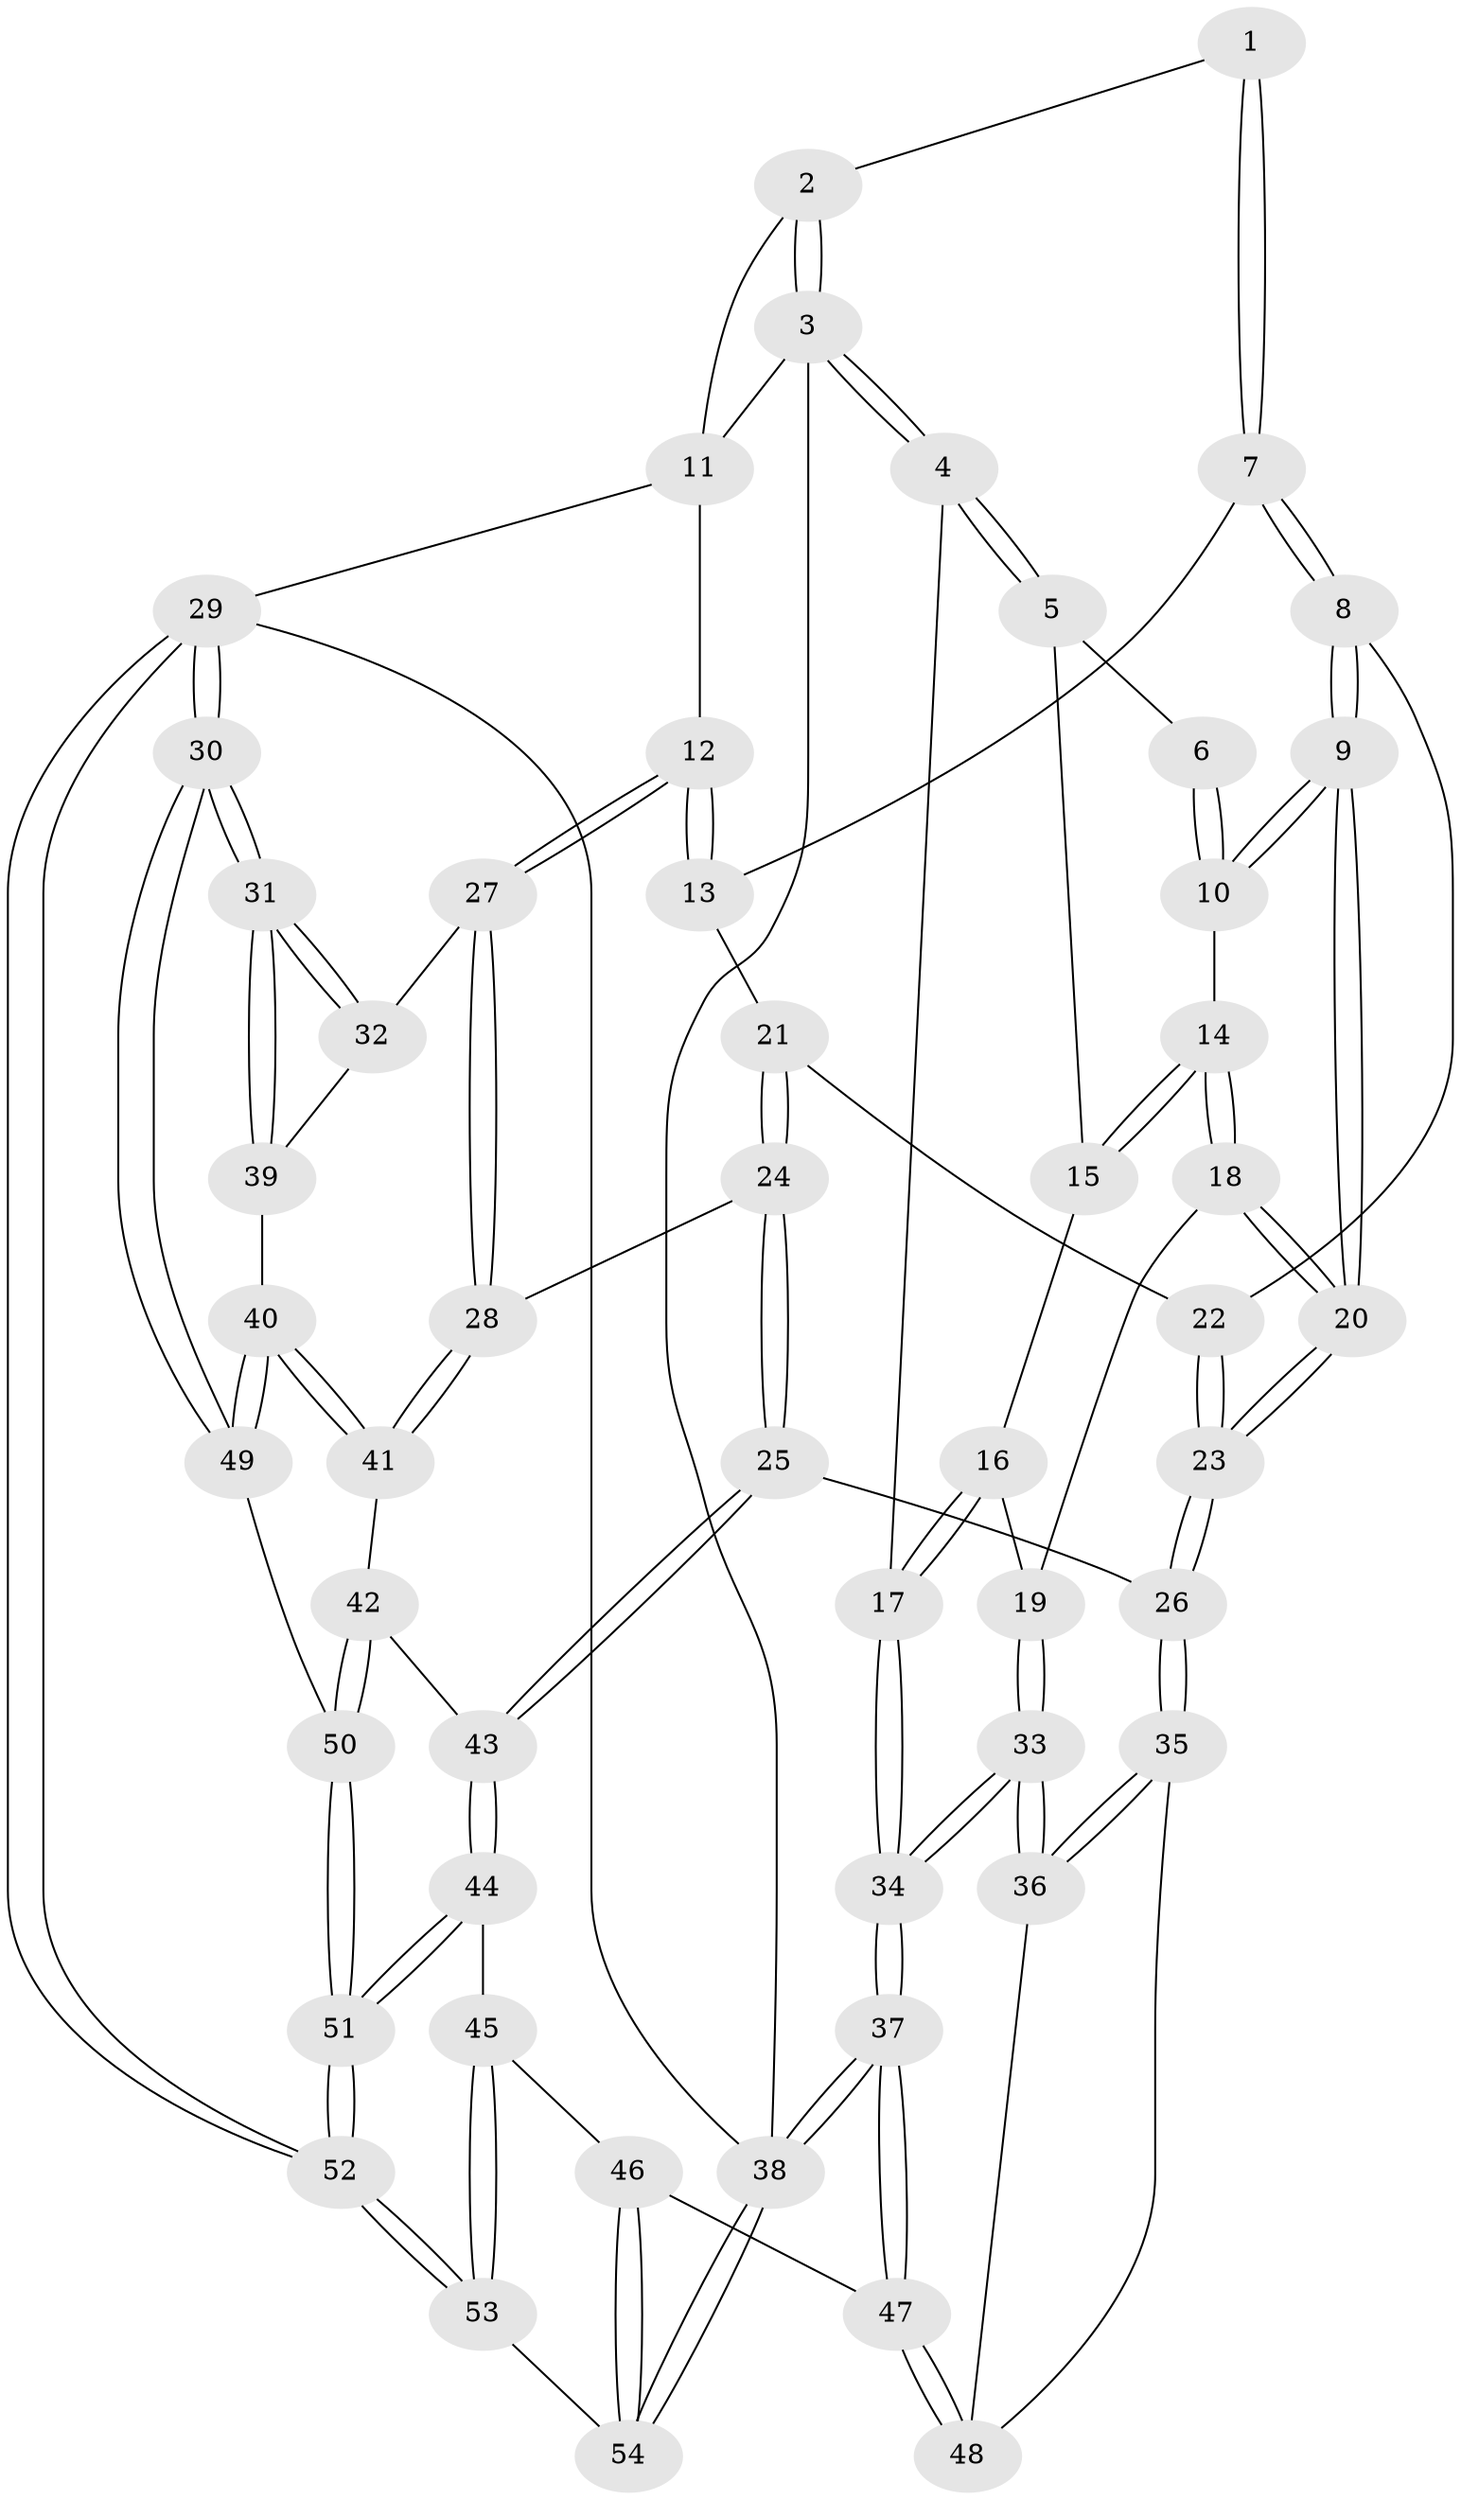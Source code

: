 // Generated by graph-tools (version 1.1) at 2025/16/03/09/25 04:16:50]
// undirected, 54 vertices, 132 edges
graph export_dot {
graph [start="1"]
  node [color=gray90,style=filled];
  1 [pos="+0.4544610429794341+0.08106480882748635"];
  2 [pos="+0.5046824538295925+0"];
  3 [pos="+0+0"];
  4 [pos="+0+0"];
  5 [pos="+0+0.07704462660602489"];
  6 [pos="+0.34416818854465003+0.12936719184158565"];
  7 [pos="+0.5262622423901617+0.2749726602368199"];
  8 [pos="+0.44941309621665787+0.39879746887211365"];
  9 [pos="+0.3933539958921251+0.4651408858650543"];
  10 [pos="+0.24356479072742615+0.3015465450559377"];
  11 [pos="+1+0"];
  12 [pos="+1+0.1844968655462314"];
  13 [pos="+0.6974726513178146+0.3294480542360751"];
  14 [pos="+0.17821021108991494+0.3108787976288034"];
  15 [pos="+0.10620228696444622+0.2774971052078359"];
  16 [pos="+0.06799165026303247+0.34426716846243827"];
  17 [pos="+0+0.48261033299850487"];
  18 [pos="+0.15719232589084298+0.52094759550446"];
  19 [pos="+0.08703601098482518+0.551294288369798"];
  20 [pos="+0.3793346092791234+0.52871150705166"];
  21 [pos="+0.6686386760595048+0.5014630639461005"];
  22 [pos="+0.6607876218903656+0.5018506818462987"];
  23 [pos="+0.4008675780407929+0.5758507722352892"];
  24 [pos="+0.7376581336739547+0.6242076628977588"];
  25 [pos="+0.5481615216093619+0.7006500364895473"];
  26 [pos="+0.41409076023991226+0.6435267768971467"];
  27 [pos="+1+0.3905307244325664"];
  28 [pos="+0.7399886638659855+0.6249291506207124"];
  29 [pos="+1+1"];
  30 [pos="+1+1"];
  31 [pos="+1+0.953844319005544"];
  32 [pos="+1+0.40817754494074715"];
  33 [pos="+0+0.6814604819454009"];
  34 [pos="+0+0.7080574248465066"];
  35 [pos="+0.3791181248468079+0.6937778467674821"];
  36 [pos="+0+0.6827522189339986"];
  37 [pos="+0+0.8276508637252586"];
  38 [pos="+0+1"];
  39 [pos="+0.886604737657022+0.7798247700714303"];
  40 [pos="+0.8312010790266555+0.7919370783949369"];
  41 [pos="+0.7759881907124283+0.712958309142298"];
  42 [pos="+0.6289843669108868+0.8335883973405475"];
  43 [pos="+0.590718661044193+0.8316062490743138"];
  44 [pos="+0.5759710706442616+0.8646887964583486"];
  45 [pos="+0.5562125581748589+0.8806279091397377"];
  46 [pos="+0.33596945819576124+0.8648983411095607"];
  47 [pos="+0.33468686347845594+0.8564361161016557"];
  48 [pos="+0.33477635550929774+0.8297889163229941"];
  49 [pos="+0.8126197892219139+0.8511934938783369"];
  50 [pos="+0.7685474122429926+0.8866612924330642"];
  51 [pos="+0.7143062454966684+1"];
  52 [pos="+0.7107350366385353+1"];
  53 [pos="+0.4397034582955496+1"];
  54 [pos="+0.26853262887945484+1"];
  1 -- 2;
  1 -- 7;
  1 -- 7;
  2 -- 3;
  2 -- 3;
  2 -- 11;
  3 -- 4;
  3 -- 4;
  3 -- 11;
  3 -- 38;
  4 -- 5;
  4 -- 5;
  4 -- 17;
  5 -- 6;
  5 -- 15;
  6 -- 10;
  6 -- 10;
  7 -- 8;
  7 -- 8;
  7 -- 13;
  8 -- 9;
  8 -- 9;
  8 -- 22;
  9 -- 10;
  9 -- 10;
  9 -- 20;
  9 -- 20;
  10 -- 14;
  11 -- 12;
  11 -- 29;
  12 -- 13;
  12 -- 13;
  12 -- 27;
  12 -- 27;
  13 -- 21;
  14 -- 15;
  14 -- 15;
  14 -- 18;
  14 -- 18;
  15 -- 16;
  16 -- 17;
  16 -- 17;
  16 -- 19;
  17 -- 34;
  17 -- 34;
  18 -- 19;
  18 -- 20;
  18 -- 20;
  19 -- 33;
  19 -- 33;
  20 -- 23;
  20 -- 23;
  21 -- 22;
  21 -- 24;
  21 -- 24;
  22 -- 23;
  22 -- 23;
  23 -- 26;
  23 -- 26;
  24 -- 25;
  24 -- 25;
  24 -- 28;
  25 -- 26;
  25 -- 43;
  25 -- 43;
  26 -- 35;
  26 -- 35;
  27 -- 28;
  27 -- 28;
  27 -- 32;
  28 -- 41;
  28 -- 41;
  29 -- 30;
  29 -- 30;
  29 -- 52;
  29 -- 52;
  29 -- 38;
  30 -- 31;
  30 -- 31;
  30 -- 49;
  30 -- 49;
  31 -- 32;
  31 -- 32;
  31 -- 39;
  31 -- 39;
  32 -- 39;
  33 -- 34;
  33 -- 34;
  33 -- 36;
  33 -- 36;
  34 -- 37;
  34 -- 37;
  35 -- 36;
  35 -- 36;
  35 -- 48;
  36 -- 48;
  37 -- 38;
  37 -- 38;
  37 -- 47;
  37 -- 47;
  38 -- 54;
  38 -- 54;
  39 -- 40;
  40 -- 41;
  40 -- 41;
  40 -- 49;
  40 -- 49;
  41 -- 42;
  42 -- 43;
  42 -- 50;
  42 -- 50;
  43 -- 44;
  43 -- 44;
  44 -- 45;
  44 -- 51;
  44 -- 51;
  45 -- 46;
  45 -- 53;
  45 -- 53;
  46 -- 47;
  46 -- 54;
  46 -- 54;
  47 -- 48;
  47 -- 48;
  49 -- 50;
  50 -- 51;
  50 -- 51;
  51 -- 52;
  51 -- 52;
  52 -- 53;
  52 -- 53;
  53 -- 54;
}

